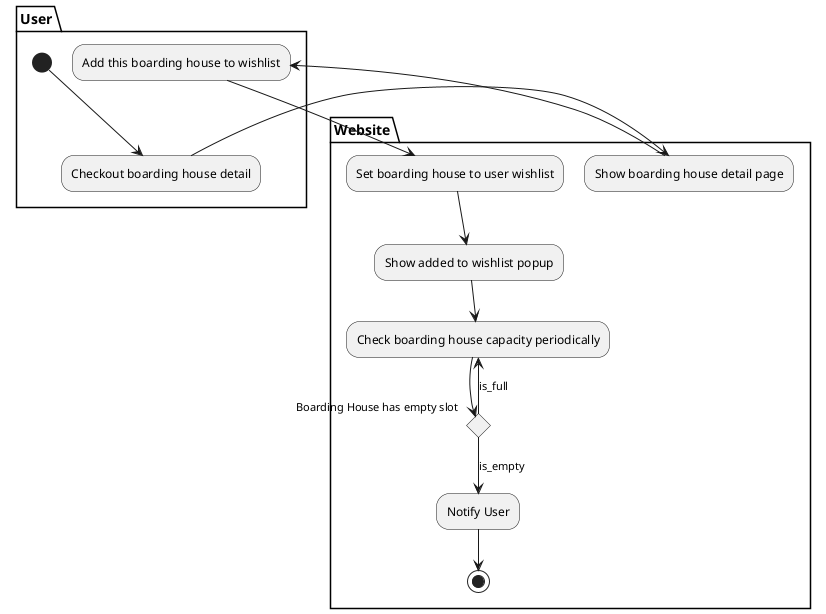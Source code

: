 @startuml

' Rule of Diagram
partition User {
    (*) --> "Checkout boarding house detail"
}

partition Website {
    "Checkout boarding house detail" --> "Show boarding house detail page"    
}

partition User {
    "Show boarding house detail page" --> "Add this boarding house to wishlist" 
}

partition Website {
    "Add this boarding house to wishlist" --> "Set boarding house to user wishlist"

    "Set boarding house to user wishlist" --> "Show added to wishlist popup" 

    "Show added to wishlist popup" --> "Check boarding house capacity periodically"
    
    if "Boarding House has empty slot" then
    --> [is_empty] "Notify User"
    else
    --> [is_full] "Check boarding house capacity periodically"

    "Notify User" --> (*)
}

@enduml